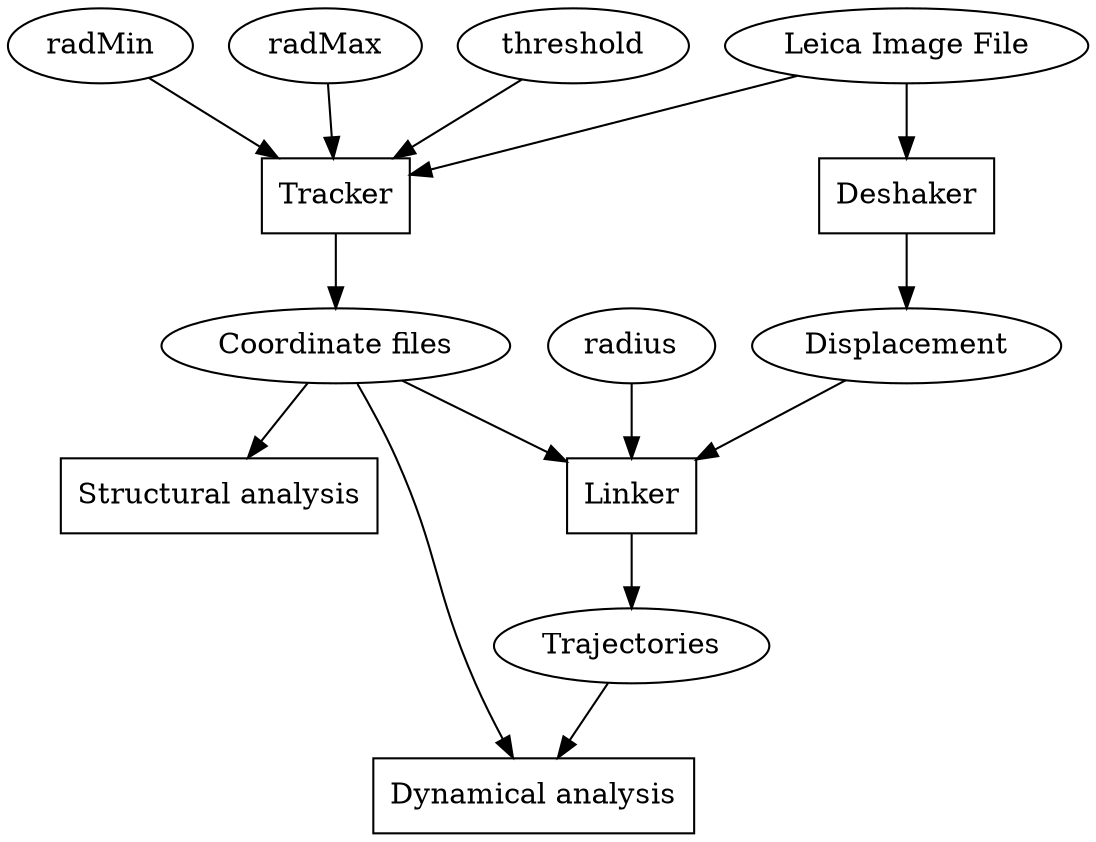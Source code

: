 digraph Tracking
{
lif[label="Leica Image File"];
dat_files[label="Coordinate files"];
displ_file[label="Displacement"];
traj_file[label="Trajectories"];
/*radMin[label="$r_{min}$"];
radMax[label="$r_{min}$"]; */

{
	node [shape=box];
	Tracker;
	Deshaker;
	Linker;
	Structure[label="Structural analysis"];
	Dynamics[label="Dynamical analysis"];
}


{radMin; radMax; threshold; lif} -> Tracker -> dat_files -> Structure;
lif -> Deshaker -> displ_file;
{dat_files; displ_file; radius;} -> Linker -> traj_file;
{dat_files; traj_file} -> Dynamics;
}